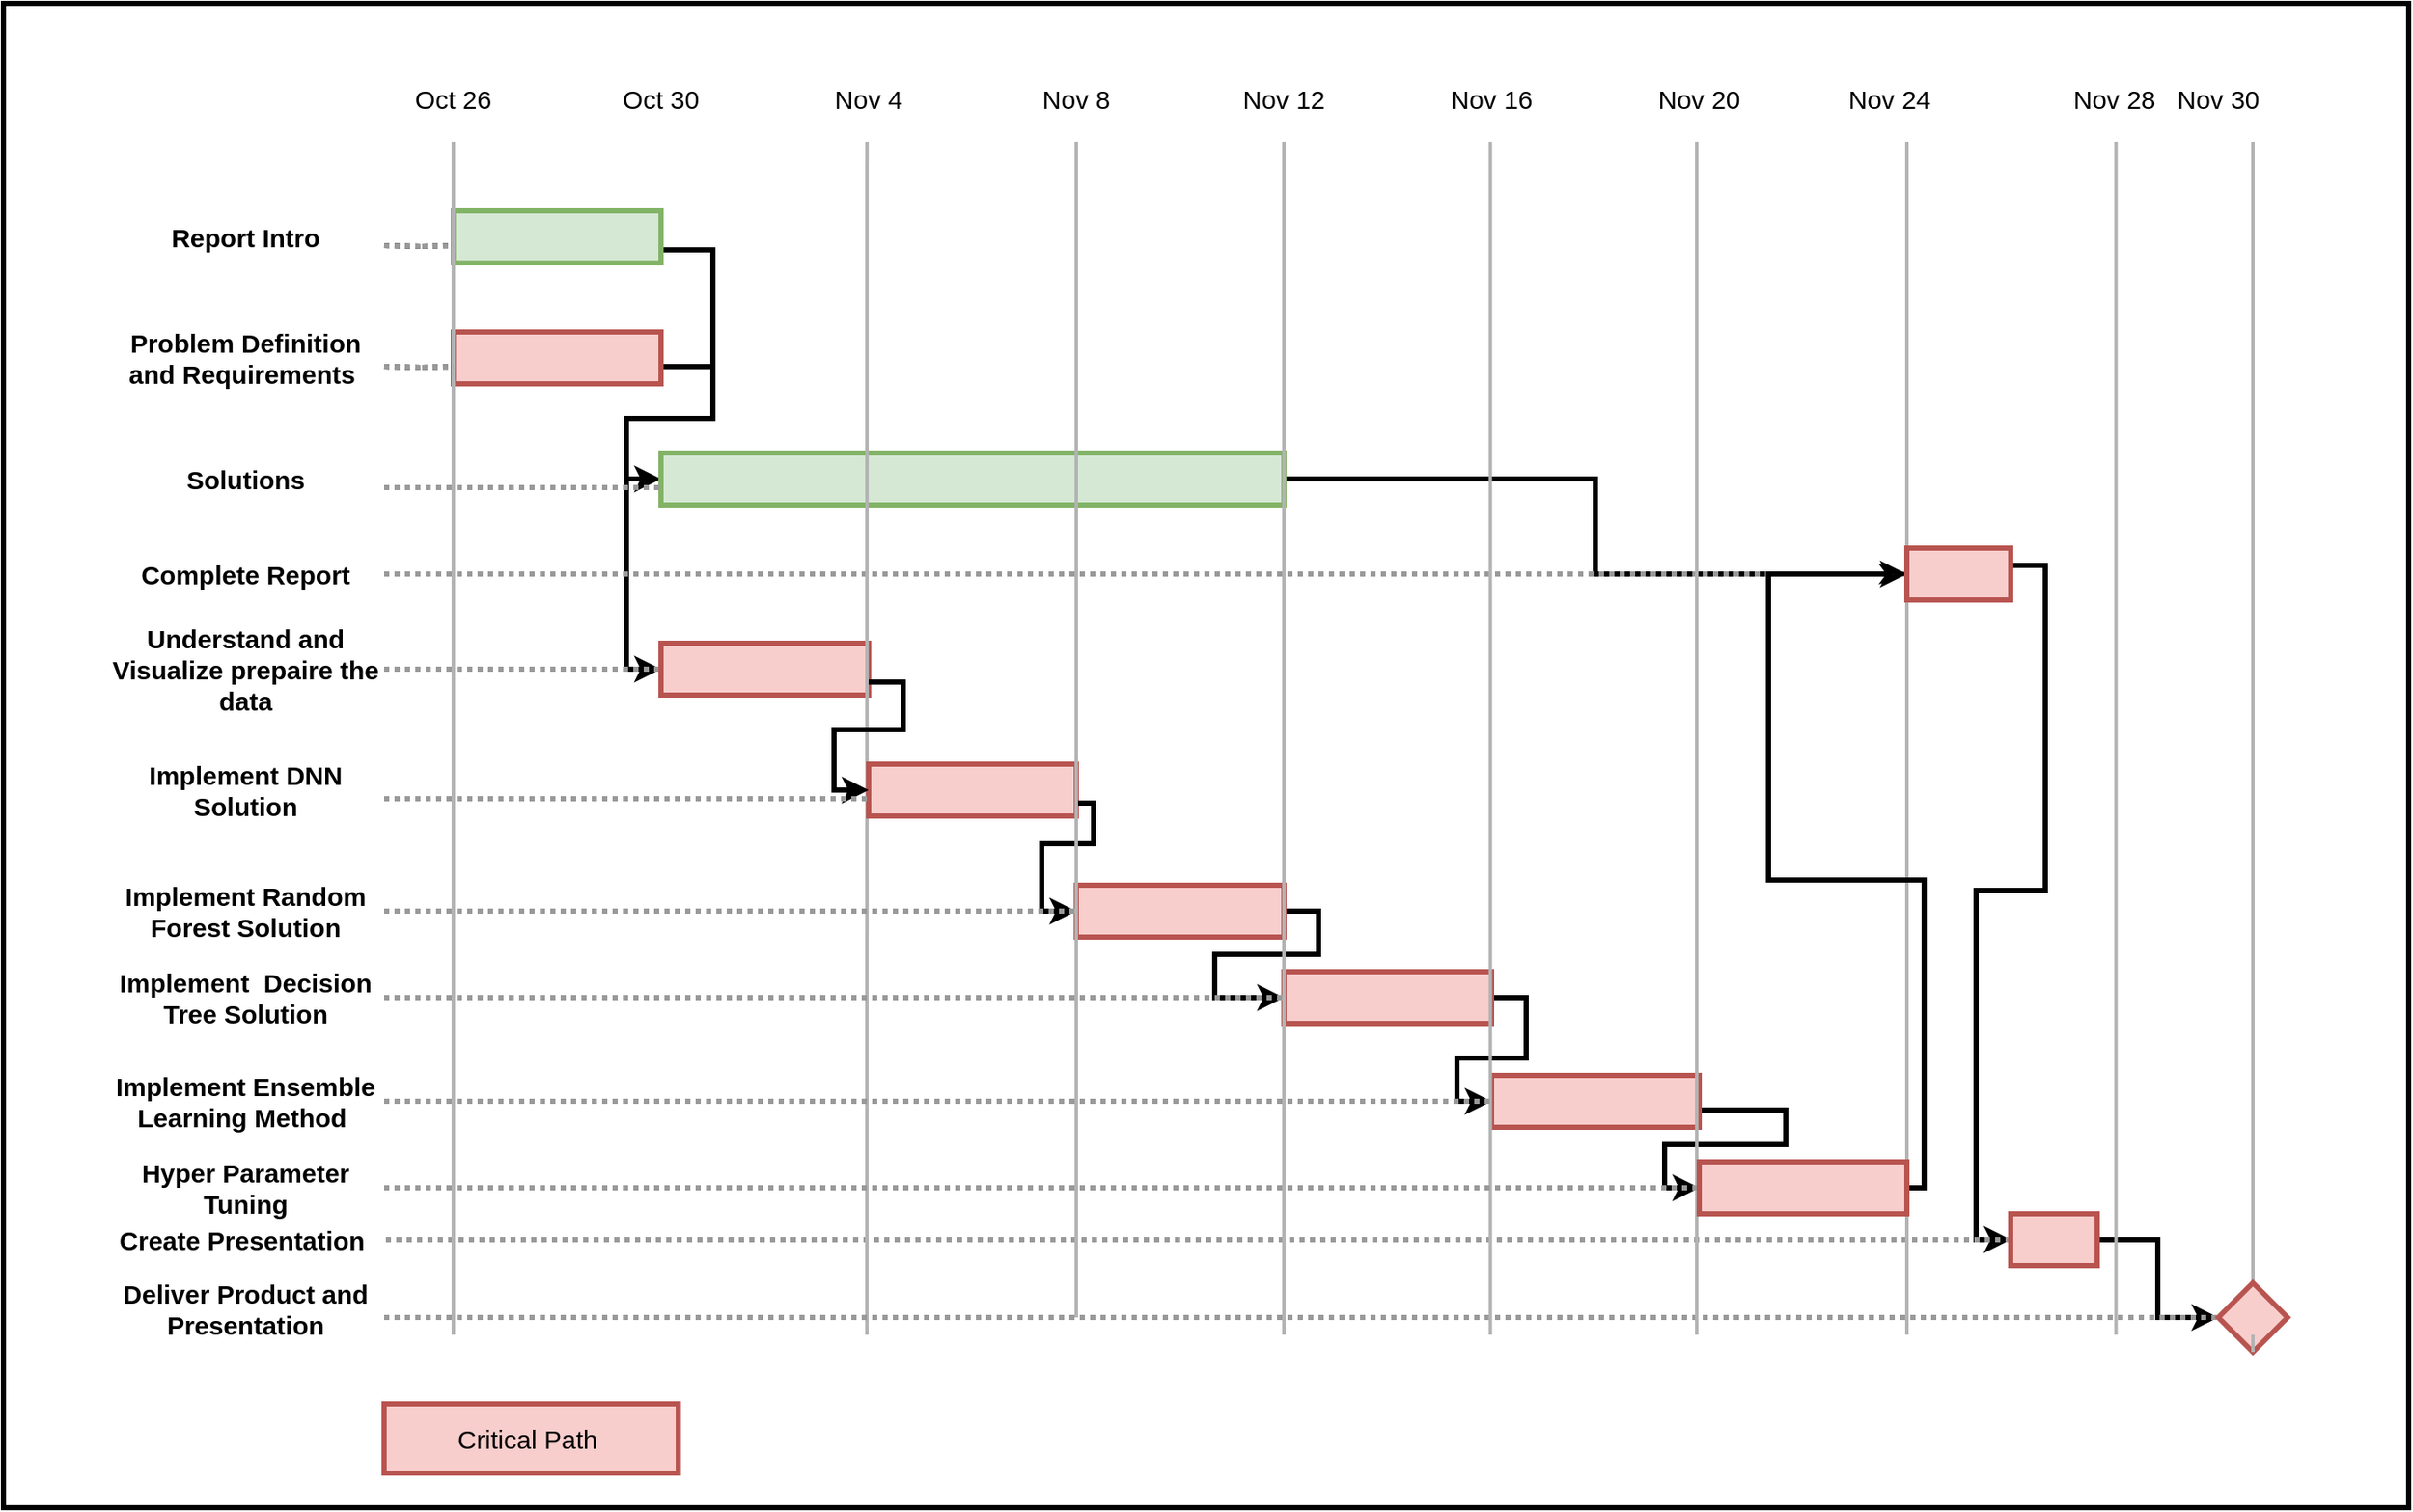 <mxfile version="20.5.3" type="device"><diagram id="B0sr62kn04Yv7-Pz3mcd" name="Page-1"><mxGraphModel dx="2272" dy="1889" grid="1" gridSize="10" guides="1" tooltips="1" connect="1" arrows="1" fold="1" page="1" pageScale="1" pageWidth="850" pageHeight="1100" math="0" shadow="0"><root><mxCell id="0"/><mxCell id="1" parent="0"/><mxCell id="bnFKgiN2-R6Lx4Zyj_Py-69" value="" style="endArrow=none;html=1;rounded=0;strokeWidth=2;strokeColor=#B3B3B3;" edge="1" parent="1"><mxGeometry width="50" height="50" relative="1" as="geometry"><mxPoint x="200" y="770" as="sourcePoint"/><mxPoint x="200" y="80" as="targetPoint"/></mxGeometry></mxCell><mxCell id="bnFKgiN2-R6Lx4Zyj_Py-144" value="" style="rounded=0;whiteSpace=wrap;html=1;strokeWidth=3;fontSize=15;" vertex="1" parent="1"><mxGeometry x="-180" width="1390" height="870" as="geometry"/></mxCell><mxCell id="bnFKgiN2-R6Lx4Zyj_Py-55" style="edgeStyle=orthogonalEdgeStyle;rounded=0;orthogonalLoop=1;jettySize=auto;html=1;entryX=0;entryY=0.5;entryDx=0;entryDy=0;strokeWidth=3;endArrow=classic;endFill=1;exitX=1;exitY=0.75;exitDx=0;exitDy=0;" edge="1" parent="1" source="bnFKgiN2-R6Lx4Zyj_Py-1" target="bnFKgiN2-R6Lx4Zyj_Py-3"><mxGeometry relative="1" as="geometry"><Array as="points"><mxPoint x="230" y="143"/><mxPoint x="230" y="240"/><mxPoint x="180" y="240"/><mxPoint x="180" y="275"/></Array></mxGeometry></mxCell><mxCell id="bnFKgiN2-R6Lx4Zyj_Py-1" value="" style="rounded=0;whiteSpace=wrap;html=1;fillColor=#d5e8d4;strokeColor=#82b366;strokeWidth=3;" vertex="1" parent="1"><mxGeometry x="80" y="120" width="120" height="30" as="geometry"/></mxCell><mxCell id="bnFKgiN2-R6Lx4Zyj_Py-60" style="edgeStyle=orthogonalEdgeStyle;rounded=0;orthogonalLoop=1;jettySize=auto;html=1;entryX=0;entryY=0.5;entryDx=0;entryDy=0;strokeWidth=3;endArrow=classic;endFill=1;" edge="1" parent="1" target="bnFKgiN2-R6Lx4Zyj_Py-12"><mxGeometry relative="1" as="geometry"><mxPoint x="200" y="210" as="sourcePoint"/><Array as="points"><mxPoint x="230" y="210"/><mxPoint x="230" y="240"/><mxPoint x="180" y="240"/><mxPoint x="180" y="385"/></Array></mxGeometry></mxCell><mxCell id="bnFKgiN2-R6Lx4Zyj_Py-2" value="" style="rounded=0;whiteSpace=wrap;html=1;fillColor=#f8cecc;strokeColor=#b85450;strokeWidth=3;" vertex="1" parent="1"><mxGeometry x="80" y="190" width="120" height="30" as="geometry"/></mxCell><mxCell id="bnFKgiN2-R6Lx4Zyj_Py-39" style="edgeStyle=orthogonalEdgeStyle;rounded=0;orthogonalLoop=1;jettySize=auto;html=1;entryX=0;entryY=0.5;entryDx=0;entryDy=0;strokeWidth=3;" edge="1" parent="1" source="bnFKgiN2-R6Lx4Zyj_Py-3" target="bnFKgiN2-R6Lx4Zyj_Py-162"><mxGeometry relative="1" as="geometry"/></mxCell><mxCell id="bnFKgiN2-R6Lx4Zyj_Py-3" value="" style="rounded=0;whiteSpace=wrap;html=1;fillColor=#d5e8d4;strokeColor=#82b366;strokeWidth=3;" vertex="1" parent="1"><mxGeometry x="200" y="260" width="360" height="30" as="geometry"/></mxCell><mxCell id="bnFKgiN2-R6Lx4Zyj_Py-6" value="Report Intro" style="text;html=1;strokeColor=none;fillColor=none;align=center;verticalAlign=middle;whiteSpace=wrap;rounded=0;strokeWidth=3;fontSize=15;fontStyle=1" vertex="1" parent="1"><mxGeometry x="-120" y="120" width="160" height="30" as="geometry"/></mxCell><mxCell id="bnFKgiN2-R6Lx4Zyj_Py-7" value="Problem Definition and Requirements&amp;nbsp;" style="text;html=1;strokeColor=none;fillColor=none;align=center;verticalAlign=middle;whiteSpace=wrap;rounded=0;strokeWidth=3;fontSize=15;fontStyle=1" vertex="1" parent="1"><mxGeometry x="-120" y="190" width="160" height="30" as="geometry"/></mxCell><mxCell id="bnFKgiN2-R6Lx4Zyj_Py-8" value="Solutions" style="text;html=1;strokeColor=none;fillColor=none;align=center;verticalAlign=middle;whiteSpace=wrap;rounded=0;strokeWidth=3;fontSize=15;fontStyle=1" vertex="1" parent="1"><mxGeometry x="-120" y="260" width="160" height="30" as="geometry"/></mxCell><mxCell id="bnFKgiN2-R6Lx4Zyj_Py-46" style="edgeStyle=orthogonalEdgeStyle;rounded=0;orthogonalLoop=1;jettySize=auto;html=1;entryX=0;entryY=0.5;entryDx=0;entryDy=0;dashed=1;dashPattern=1 1;strokeWidth=3;endArrow=none;endFill=0;strokeColor=#999999;" edge="1" parent="1" source="bnFKgiN2-R6Lx4Zyj_Py-11" target="bnFKgiN2-R6Lx4Zyj_Py-12"><mxGeometry relative="1" as="geometry"/></mxCell><mxCell id="bnFKgiN2-R6Lx4Zyj_Py-11" value="Understand and Visualize prepaire the data" style="text;html=1;strokeColor=none;fillColor=none;align=center;verticalAlign=middle;whiteSpace=wrap;rounded=0;strokeWidth=3;fontSize=15;fontStyle=1" vertex="1" parent="1"><mxGeometry x="-120" y="370" width="160" height="30" as="geometry"/></mxCell><mxCell id="bnFKgiN2-R6Lx4Zyj_Py-12" value="" style="rounded=0;whiteSpace=wrap;html=1;fillColor=#f8cecc;strokeColor=#b85450;strokeWidth=3;" vertex="1" parent="1"><mxGeometry x="200" y="370" width="120" height="30" as="geometry"/></mxCell><mxCell id="bnFKgiN2-R6Lx4Zyj_Py-13" value="Implement DNN Solution" style="text;html=1;strokeColor=none;fillColor=none;align=center;verticalAlign=middle;whiteSpace=wrap;rounded=0;strokeWidth=3;fontSize=15;fontStyle=1" vertex="1" parent="1"><mxGeometry x="-120" y="440" width="160" height="30" as="geometry"/></mxCell><mxCell id="bnFKgiN2-R6Lx4Zyj_Py-14" value="Implement Random Forest Solution" style="text;html=1;strokeColor=none;fillColor=none;align=center;verticalAlign=middle;whiteSpace=wrap;rounded=0;strokeWidth=3;fontSize=15;fontStyle=1" vertex="1" parent="1"><mxGeometry x="-120" y="510" width="160" height="30" as="geometry"/></mxCell><mxCell id="bnFKgiN2-R6Lx4Zyj_Py-51" style="edgeStyle=orthogonalEdgeStyle;rounded=0;orthogonalLoop=1;jettySize=auto;html=1;entryX=0;entryY=0.5;entryDx=0;entryDy=0;dashed=1;dashPattern=1 1;strokeWidth=3;endArrow=none;endFill=0;" edge="1" parent="1" source="bnFKgiN2-R6Lx4Zyj_Py-15" target="bnFKgiN2-R6Lx4Zyj_Py-18"><mxGeometry relative="1" as="geometry"/></mxCell><mxCell id="bnFKgiN2-R6Lx4Zyj_Py-15" value="Implement&amp;nbsp; Decision Tree Solution" style="text;html=1;strokeColor=none;fillColor=none;align=center;verticalAlign=middle;whiteSpace=wrap;rounded=0;strokeWidth=3;fontSize=15;fontStyle=1" vertex="1" parent="1"><mxGeometry x="-120" y="560" width="160" height="30" as="geometry"/></mxCell><mxCell id="bnFKgiN2-R6Lx4Zyj_Py-87" style="edgeStyle=orthogonalEdgeStyle;rounded=0;orthogonalLoop=1;jettySize=auto;html=1;entryX=0;entryY=0.5;entryDx=0;entryDy=0;strokeWidth=3;fontSize=15;endArrow=classic;endFill=1;exitX=1;exitY=0.5;exitDx=0;exitDy=0;" edge="1" parent="1" source="bnFKgiN2-R6Lx4Zyj_Py-18" target="bnFKgiN2-R6Lx4Zyj_Py-27"><mxGeometry relative="1" as="geometry"/></mxCell><mxCell id="bnFKgiN2-R6Lx4Zyj_Py-18" value="" style="rounded=0;whiteSpace=wrap;html=1;fillColor=#f8cecc;strokeColor=#b85450;strokeWidth=3;" vertex="1" parent="1"><mxGeometry x="560" y="560" width="120" height="30" as="geometry"/></mxCell><mxCell id="bnFKgiN2-R6Lx4Zyj_Py-52" style="edgeStyle=orthogonalEdgeStyle;rounded=0;orthogonalLoop=1;jettySize=auto;html=1;entryX=0;entryY=0.5;entryDx=0;entryDy=0;dashed=1;dashPattern=1 1;strokeWidth=3;endArrow=none;endFill=0;" edge="1" parent="1" source="bnFKgiN2-R6Lx4Zyj_Py-26" target="bnFKgiN2-R6Lx4Zyj_Py-27"><mxGeometry relative="1" as="geometry"/></mxCell><mxCell id="bnFKgiN2-R6Lx4Zyj_Py-26" value="Implement Ensemble Learning Method&amp;nbsp;" style="text;html=1;strokeColor=none;fillColor=none;align=center;verticalAlign=middle;whiteSpace=wrap;rounded=0;strokeWidth=3;fontSize=15;fontStyle=1" vertex="1" parent="1"><mxGeometry x="-120" y="620" width="160" height="30" as="geometry"/></mxCell><mxCell id="bnFKgiN2-R6Lx4Zyj_Py-161" style="edgeStyle=orthogonalEdgeStyle;rounded=0;orthogonalLoop=1;jettySize=auto;html=1;entryX=0;entryY=0.5;entryDx=0;entryDy=0;strokeColor=#000000;strokeWidth=3;fontSize=15;endArrow=classic;endFill=1;" edge="1" parent="1" target="bnFKgiN2-R6Lx4Zyj_Py-160"><mxGeometry relative="1" as="geometry"><mxPoint x="800" y="640" as="sourcePoint"/><Array as="points"><mxPoint x="850" y="640"/><mxPoint x="850" y="660"/><mxPoint x="780" y="660"/><mxPoint x="780" y="685"/></Array></mxGeometry></mxCell><mxCell id="bnFKgiN2-R6Lx4Zyj_Py-27" value="" style="rounded=0;whiteSpace=wrap;html=1;fillColor=#f8cecc;strokeColor=#b85450;strokeWidth=3;" vertex="1" parent="1"><mxGeometry x="680" y="620" width="120" height="30" as="geometry"/></mxCell><mxCell id="bnFKgiN2-R6Lx4Zyj_Py-157" style="edgeStyle=orthogonalEdgeStyle;rounded=0;orthogonalLoop=1;jettySize=auto;html=1;strokeColor=#999999;strokeWidth=3;fontSize=15;endArrow=none;endFill=0;dashed=1;dashPattern=1 1;entryX=0;entryY=0.5;entryDx=0;entryDy=0;" edge="1" parent="1" source="bnFKgiN2-R6Lx4Zyj_Py-37" target="bnFKgiN2-R6Lx4Zyj_Py-162"><mxGeometry relative="1" as="geometry"/></mxCell><mxCell id="bnFKgiN2-R6Lx4Zyj_Py-37" value="Complete Report" style="text;html=1;strokeColor=none;fillColor=none;align=center;verticalAlign=middle;whiteSpace=wrap;rounded=0;strokeWidth=3;fontSize=15;fontStyle=1" vertex="1" parent="1"><mxGeometry x="-120" y="315" width="160" height="30" as="geometry"/></mxCell><mxCell id="bnFKgiN2-R6Lx4Zyj_Py-65" style="edgeStyle=orthogonalEdgeStyle;rounded=0;orthogonalLoop=1;jettySize=auto;html=1;entryX=0;entryY=0.5;entryDx=0;entryDy=0;strokeWidth=3;endArrow=classic;endFill=1;exitX=1;exitY=0.5;exitDx=0;exitDy=0;" edge="1" parent="1" target="bnFKgiN2-R6Lx4Zyj_Py-61"><mxGeometry relative="1" as="geometry"><mxPoint x="980" y="325" as="sourcePoint"/><Array as="points"><mxPoint x="1000" y="325"/><mxPoint x="1000" y="513"/><mxPoint x="960" y="513"/><mxPoint x="960" y="715"/></Array></mxGeometry></mxCell><mxCell id="bnFKgiN2-R6Lx4Zyj_Py-57" value="Create Presentation&amp;nbsp;" style="text;html=1;strokeColor=none;fillColor=none;align=center;verticalAlign=middle;whiteSpace=wrap;rounded=0;strokeWidth=3;fontSize=15;fontStyle=1" vertex="1" parent="1"><mxGeometry x="-120" y="700" width="160" height="30" as="geometry"/></mxCell><mxCell id="bnFKgiN2-R6Lx4Zyj_Py-114" style="edgeStyle=orthogonalEdgeStyle;rounded=0;orthogonalLoop=1;jettySize=auto;html=1;entryX=0;entryY=0.5;entryDx=0;entryDy=0;strokeWidth=3;fontSize=15;endArrow=classic;endFill=1;" edge="1" parent="1" source="bnFKgiN2-R6Lx4Zyj_Py-61" target="bnFKgiN2-R6Lx4Zyj_Py-109"><mxGeometry relative="1" as="geometry"/></mxCell><mxCell id="bnFKgiN2-R6Lx4Zyj_Py-158" style="edgeStyle=orthogonalEdgeStyle;rounded=0;orthogonalLoop=1;jettySize=auto;html=1;dashed=1;dashPattern=1 1;strokeColor=#999999;strokeWidth=3;fontSize=15;endArrow=none;endFill=0;" edge="1" parent="1" source="bnFKgiN2-R6Lx4Zyj_Py-61" target="bnFKgiN2-R6Lx4Zyj_Py-57"><mxGeometry relative="1" as="geometry"/></mxCell><mxCell id="bnFKgiN2-R6Lx4Zyj_Py-61" value="" style="rounded=0;whiteSpace=wrap;html=1;fillColor=#f8cecc;strokeColor=#b85450;strokeWidth=3;" vertex="1" parent="1"><mxGeometry x="980" y="700" width="50" height="30" as="geometry"/></mxCell><mxCell id="bnFKgiN2-R6Lx4Zyj_Py-68" value="" style="endArrow=none;html=1;rounded=0;strokeWidth=2;strokeColor=#B3B3B3;" edge="1" parent="1"><mxGeometry width="50" height="50" relative="1" as="geometry"><mxPoint x="80" y="770" as="sourcePoint"/><mxPoint x="80" y="80" as="targetPoint"/></mxGeometry></mxCell><mxCell id="bnFKgiN2-R6Lx4Zyj_Py-70" value="Oct 26" style="text;html=1;strokeColor=none;fillColor=none;align=center;verticalAlign=middle;whiteSpace=wrap;rounded=0;strokeWidth=3;fontSize=15;" vertex="1" parent="1"><mxGeometry x="50" y="40" width="60" height="30" as="geometry"/></mxCell><mxCell id="bnFKgiN2-R6Lx4Zyj_Py-71" value="Oct 30" style="text;html=1;strokeColor=none;fillColor=none;align=center;verticalAlign=middle;whiteSpace=wrap;rounded=0;strokeWidth=3;fontSize=15;" vertex="1" parent="1"><mxGeometry x="170" y="40" width="60" height="30" as="geometry"/></mxCell><mxCell id="bnFKgiN2-R6Lx4Zyj_Py-74" value="&lt;font style=&quot;font-size: 15px;&quot;&gt;Critical Path&amp;nbsp;&lt;/font&gt;" style="rounded=0;whiteSpace=wrap;html=1;fillColor=#f8cecc;strokeColor=#b85450;strokeWidth=3;fontSize=15;" vertex="1" parent="1"><mxGeometry x="40" y="810" width="170" height="40" as="geometry"/></mxCell><mxCell id="bnFKgiN2-R6Lx4Zyj_Py-76" value="" style="endArrow=none;html=1;rounded=0;strokeWidth=2;strokeColor=#B3B3B3;" edge="1" parent="1"><mxGeometry width="50" height="50" relative="1" as="geometry"><mxPoint x="319" y="770" as="sourcePoint"/><mxPoint x="319.05" y="80" as="targetPoint"/></mxGeometry></mxCell><mxCell id="bnFKgiN2-R6Lx4Zyj_Py-77" value="Nov 4" style="text;html=1;strokeColor=none;fillColor=none;align=center;verticalAlign=middle;whiteSpace=wrap;rounded=0;strokeWidth=3;fontSize=15;" vertex="1" parent="1"><mxGeometry x="290" y="40" width="60" height="30" as="geometry"/></mxCell><mxCell id="bnFKgiN2-R6Lx4Zyj_Py-16" value="" style="rounded=0;whiteSpace=wrap;html=1;fillColor=#f8cecc;strokeColor=#b85450;strokeWidth=3;" vertex="1" parent="1"><mxGeometry x="320" y="440" width="120" height="30" as="geometry"/></mxCell><mxCell id="bnFKgiN2-R6Lx4Zyj_Py-78" value="" style="edgeStyle=orthogonalEdgeStyle;rounded=0;orthogonalLoop=1;jettySize=auto;html=1;entryX=0;entryY=0.5;entryDx=0;entryDy=0;exitX=1;exitY=0.75;exitDx=0;exitDy=0;strokeWidth=3;endArrow=classic;endFill=1;" edge="1" parent="1" source="bnFKgiN2-R6Lx4Zyj_Py-12" target="bnFKgiN2-R6Lx4Zyj_Py-16"><mxGeometry relative="1" as="geometry"><mxPoint x="320" y="392.5" as="sourcePoint"/><mxPoint x="850" y="635" as="targetPoint"/><Array as="points"/></mxGeometry></mxCell><mxCell id="bnFKgiN2-R6Lx4Zyj_Py-86" style="edgeStyle=orthogonalEdgeStyle;rounded=0;orthogonalLoop=1;jettySize=auto;html=1;entryX=0;entryY=0.5;entryDx=0;entryDy=0;strokeWidth=3;fontSize=15;endArrow=classic;endFill=1;exitX=1;exitY=0.5;exitDx=0;exitDy=0;" edge="1" parent="1" source="bnFKgiN2-R6Lx4Zyj_Py-81" target="bnFKgiN2-R6Lx4Zyj_Py-18"><mxGeometry relative="1" as="geometry"><Array as="points"><mxPoint x="580" y="525"/><mxPoint x="580" y="550"/><mxPoint x="520" y="550"/><mxPoint x="520" y="575"/></Array></mxGeometry></mxCell><mxCell id="bnFKgiN2-R6Lx4Zyj_Py-81" value="" style="rounded=0;whiteSpace=wrap;html=1;fillColor=#f8cecc;strokeColor=#b85450;strokeWidth=3;" vertex="1" parent="1"><mxGeometry x="440" y="510" width="120" height="30" as="geometry"/></mxCell><mxCell id="bnFKgiN2-R6Lx4Zyj_Py-82" value="" style="edgeStyle=orthogonalEdgeStyle;rounded=0;orthogonalLoop=1;jettySize=auto;html=1;entryX=0;entryY=0.5;entryDx=0;entryDy=0;exitX=1;exitY=0.75;exitDx=0;exitDy=0;strokeWidth=3;endArrow=classic;endFill=1;" edge="1" parent="1" target="bnFKgiN2-R6Lx4Zyj_Py-81"><mxGeometry relative="1" as="geometry"><mxPoint x="440" y="462.5" as="sourcePoint"/><mxPoint x="970" y="705" as="targetPoint"/><Array as="points"><mxPoint x="450" y="463"/><mxPoint x="450" y="486"/><mxPoint x="420" y="486"/><mxPoint x="420" y="525"/></Array></mxGeometry></mxCell><mxCell id="bnFKgiN2-R6Lx4Zyj_Py-88" value="" style="endArrow=none;html=1;rounded=0;strokeWidth=2;strokeColor=#B3B3B3;" edge="1" parent="1"><mxGeometry width="50" height="50" relative="1" as="geometry"><mxPoint x="440" y="760" as="sourcePoint"/><mxPoint x="440.0" y="80" as="targetPoint"/></mxGeometry></mxCell><mxCell id="bnFKgiN2-R6Lx4Zyj_Py-89" value="Nov 8" style="text;html=1;strokeColor=none;fillColor=none;align=center;verticalAlign=middle;whiteSpace=wrap;rounded=0;strokeWidth=3;fontSize=15;" vertex="1" parent="1"><mxGeometry x="410" y="40" width="60" height="30" as="geometry"/></mxCell><mxCell id="bnFKgiN2-R6Lx4Zyj_Py-90" value="Nov 12" style="text;html=1;strokeColor=none;fillColor=none;align=center;verticalAlign=middle;whiteSpace=wrap;rounded=0;strokeWidth=3;fontSize=15;" vertex="1" parent="1"><mxGeometry x="530" y="40" width="60" height="30" as="geometry"/></mxCell><mxCell id="bnFKgiN2-R6Lx4Zyj_Py-92" value="" style="endArrow=none;html=1;rounded=0;strokeWidth=2;strokeColor=#B3B3B3;" edge="1" parent="1"><mxGeometry width="50" height="50" relative="1" as="geometry"><mxPoint x="560" y="770" as="sourcePoint"/><mxPoint x="560" y="80" as="targetPoint"/></mxGeometry></mxCell><mxCell id="bnFKgiN2-R6Lx4Zyj_Py-94" value="Nov 16" style="text;html=1;strokeColor=none;fillColor=none;align=center;verticalAlign=middle;whiteSpace=wrap;rounded=0;strokeWidth=3;fontSize=15;" vertex="1" parent="1"><mxGeometry x="650" y="40" width="60" height="30" as="geometry"/></mxCell><mxCell id="bnFKgiN2-R6Lx4Zyj_Py-95" value="Nov 20" style="text;html=1;strokeColor=none;fillColor=none;align=center;verticalAlign=middle;whiteSpace=wrap;rounded=0;strokeWidth=3;fontSize=15;" vertex="1" parent="1"><mxGeometry x="770" y="40" width="60" height="30" as="geometry"/></mxCell><mxCell id="bnFKgiN2-R6Lx4Zyj_Py-97" value="" style="endArrow=none;html=1;rounded=0;strokeWidth=2;strokeColor=#B3B3B3;" edge="1" parent="1"><mxGeometry width="50" height="50" relative="1" as="geometry"><mxPoint x="920" y="770" as="sourcePoint"/><mxPoint x="920" y="80" as="targetPoint"/></mxGeometry></mxCell><mxCell id="bnFKgiN2-R6Lx4Zyj_Py-98" value="Nov 24" style="text;html=1;strokeColor=none;fillColor=none;align=center;verticalAlign=middle;whiteSpace=wrap;rounded=0;strokeWidth=3;fontSize=15;" vertex="1" parent="1"><mxGeometry x="880" y="40" width="60" height="30" as="geometry"/></mxCell><mxCell id="bnFKgiN2-R6Lx4Zyj_Py-100" value="Nov 28" style="text;html=1;strokeColor=none;fillColor=none;align=center;verticalAlign=middle;whiteSpace=wrap;rounded=0;strokeWidth=3;fontSize=15;" vertex="1" parent="1"><mxGeometry x="1010" y="40" width="60" height="30" as="geometry"/></mxCell><mxCell id="bnFKgiN2-R6Lx4Zyj_Py-103" value="Deliver Product and Presentation" style="text;html=1;strokeColor=none;fillColor=none;align=center;verticalAlign=middle;whiteSpace=wrap;rounded=0;strokeWidth=3;fontSize=15;fontStyle=1" vertex="1" parent="1"><mxGeometry x="-120" y="740" width="160" height="30" as="geometry"/></mxCell><mxCell id="bnFKgiN2-R6Lx4Zyj_Py-108" style="edgeStyle=orthogonalEdgeStyle;rounded=0;orthogonalLoop=1;jettySize=auto;html=1;dashed=1;dashPattern=1 1;strokeWidth=3;endArrow=none;endFill=0;exitX=1;exitY=0.5;exitDx=0;exitDy=0;strokeColor=#999999;" edge="1" parent="1"><mxGeometry relative="1" as="geometry"><mxPoint x="40.0" y="760" as="sourcePoint"/><mxPoint x="1120" y="760" as="targetPoint"/></mxGeometry></mxCell><mxCell id="bnFKgiN2-R6Lx4Zyj_Py-115" value="Nov 30" style="text;html=1;strokeColor=none;fillColor=none;align=center;verticalAlign=middle;whiteSpace=wrap;rounded=0;strokeWidth=3;fontSize=15;" vertex="1" parent="1"><mxGeometry x="1070" y="40" width="60" height="30" as="geometry"/></mxCell><mxCell id="bnFKgiN2-R6Lx4Zyj_Py-119" value="" style="endArrow=none;html=1;rounded=0;strokeWidth=2;strokeColor=#B3B3B3;" edge="1" parent="1"><mxGeometry width="50" height="50" relative="1" as="geometry"><mxPoint x="1040.85" y="770" as="sourcePoint"/><mxPoint x="1040.85" y="80" as="targetPoint"/></mxGeometry></mxCell><mxCell id="bnFKgiN2-R6Lx4Zyj_Py-122" value="" style="endArrow=none;html=1;rounded=0;strokeWidth=2;strokeColor=#B3B3B3;" edge="1" parent="1"><mxGeometry width="50" height="50" relative="1" as="geometry"><mxPoint x="679.29" y="770" as="sourcePoint"/><mxPoint x="679.29" y="80" as="targetPoint"/></mxGeometry></mxCell><mxCell id="bnFKgiN2-R6Lx4Zyj_Py-123" value="" style="endArrow=none;html=1;rounded=0;strokeWidth=2;strokeColor=#B3B3B3;" edge="1" parent="1"><mxGeometry width="50" height="50" relative="1" as="geometry"><mxPoint x="798.57" y="770" as="sourcePoint"/><mxPoint x="798.57" y="80" as="targetPoint"/></mxGeometry></mxCell><mxCell id="bnFKgiN2-R6Lx4Zyj_Py-124" value="" style="endArrow=none;html=1;rounded=0;strokeWidth=2;strokeColor=#B3B3B3;startArrow=none;" edge="1" parent="1" source="bnFKgiN2-R6Lx4Zyj_Py-109"><mxGeometry width="50" height="50" relative="1" as="geometry"><mxPoint x="1120" y="770" as="sourcePoint"/><mxPoint x="1120" y="80" as="targetPoint"/></mxGeometry></mxCell><mxCell id="bnFKgiN2-R6Lx4Zyj_Py-125" style="edgeStyle=orthogonalEdgeStyle;rounded=0;orthogonalLoop=1;jettySize=auto;html=1;entryX=0;entryY=0.5;entryDx=0;entryDy=0;dashed=1;dashPattern=1 1;strokeWidth=3;endArrow=none;endFill=0;" edge="1" parent="1"><mxGeometry relative="1" as="geometry"><mxPoint x="40" y="280" as="sourcePoint"/><mxPoint x="200" y="280" as="targetPoint"/></mxGeometry></mxCell><mxCell id="bnFKgiN2-R6Lx4Zyj_Py-126" style="edgeStyle=orthogonalEdgeStyle;rounded=0;orthogonalLoop=1;jettySize=auto;html=1;entryX=0;entryY=0.5;entryDx=0;entryDy=0;dashed=1;dashPattern=1 1;strokeWidth=3;endArrow=none;endFill=0;" edge="1" parent="1"><mxGeometry relative="1" as="geometry"><mxPoint x="40" y="210" as="sourcePoint"/><mxPoint x="80" y="210" as="targetPoint"/></mxGeometry></mxCell><mxCell id="bnFKgiN2-R6Lx4Zyj_Py-127" style="edgeStyle=orthogonalEdgeStyle;rounded=0;orthogonalLoop=1;jettySize=auto;html=1;entryX=0;entryY=0.5;entryDx=0;entryDy=0;strokeWidth=3;endArrow=none;endFill=0;dashed=1;dashPattern=1 1;" edge="1" parent="1"><mxGeometry relative="1" as="geometry"><mxPoint x="40" y="140" as="sourcePoint"/><mxPoint x="80" y="140" as="targetPoint"/></mxGeometry></mxCell><mxCell id="bnFKgiN2-R6Lx4Zyj_Py-129" style="edgeStyle=orthogonalEdgeStyle;rounded=0;orthogonalLoop=1;jettySize=auto;html=1;entryX=0;entryY=0.5;entryDx=0;entryDy=0;dashed=1;dashPattern=1 1;strokeWidth=3;endArrow=none;endFill=0;" edge="1" parent="1"><mxGeometry relative="1" as="geometry"><mxPoint x="40" y="460.0" as="sourcePoint"/><mxPoint x="320" y="460.0" as="targetPoint"/></mxGeometry></mxCell><mxCell id="bnFKgiN2-R6Lx4Zyj_Py-131" style="edgeStyle=orthogonalEdgeStyle;rounded=0;orthogonalLoop=1;jettySize=auto;html=1;entryX=0;entryY=0.5;entryDx=0;entryDy=0;dashed=1;dashPattern=1 1;strokeWidth=3;endArrow=none;endFill=0;strokeColor=#999999;" edge="1" parent="1"><mxGeometry relative="1" as="geometry"><mxPoint x="40" y="280" as="sourcePoint"/><mxPoint x="200" y="280" as="targetPoint"/></mxGeometry></mxCell><mxCell id="bnFKgiN2-R6Lx4Zyj_Py-132" style="edgeStyle=orthogonalEdgeStyle;rounded=0;orthogonalLoop=1;jettySize=auto;html=1;entryX=0;entryY=0.5;entryDx=0;entryDy=0;dashed=1;dashPattern=1 1;strokeWidth=3;endArrow=none;endFill=0;strokeColor=#999999;" edge="1" parent="1"><mxGeometry relative="1" as="geometry"><mxPoint x="40" y="210" as="sourcePoint"/><mxPoint x="80" y="210" as="targetPoint"/></mxGeometry></mxCell><mxCell id="bnFKgiN2-R6Lx4Zyj_Py-133" style="edgeStyle=orthogonalEdgeStyle;rounded=0;orthogonalLoop=1;jettySize=auto;html=1;entryX=0;entryY=0.5;entryDx=0;entryDy=0;strokeWidth=3;endArrow=none;endFill=0;dashed=1;dashPattern=1 1;strokeColor=#999999;" edge="1" parent="1"><mxGeometry relative="1" as="geometry"><mxPoint x="40" y="140" as="sourcePoint"/><mxPoint x="80" y="140" as="targetPoint"/></mxGeometry></mxCell><mxCell id="bnFKgiN2-R6Lx4Zyj_Py-135" style="edgeStyle=orthogonalEdgeStyle;rounded=0;orthogonalLoop=1;jettySize=auto;html=1;entryX=0;entryY=0.5;entryDx=0;entryDy=0;dashed=1;dashPattern=1 1;strokeWidth=3;endArrow=none;endFill=0;strokeColor=#999999;" edge="1" parent="1"><mxGeometry relative="1" as="geometry"><mxPoint x="40" y="460.0" as="sourcePoint"/><mxPoint x="320" y="460.0" as="targetPoint"/></mxGeometry></mxCell><mxCell id="bnFKgiN2-R6Lx4Zyj_Py-137" style="edgeStyle=orthogonalEdgeStyle;rounded=0;orthogonalLoop=1;jettySize=auto;html=1;entryX=0;entryY=0.5;entryDx=0;entryDy=0;dashed=1;dashPattern=1 1;strokeWidth=3;endArrow=none;endFill=0;strokeColor=#999999;" edge="1" parent="1"><mxGeometry relative="1" as="geometry"><mxPoint x="40" y="635.0" as="sourcePoint"/><mxPoint x="680" y="635.0" as="targetPoint"/></mxGeometry></mxCell><mxCell id="bnFKgiN2-R6Lx4Zyj_Py-138" style="edgeStyle=orthogonalEdgeStyle;rounded=0;orthogonalLoop=1;jettySize=auto;html=1;entryX=0;entryY=0.5;entryDx=0;entryDy=0;dashed=1;dashPattern=1 1;strokeWidth=3;endArrow=none;endFill=0;strokeColor=#999999;" edge="1" parent="1"><mxGeometry relative="1" as="geometry"><mxPoint x="40" y="575.0" as="sourcePoint"/><mxPoint x="560" y="575.0" as="targetPoint"/></mxGeometry></mxCell><mxCell id="bnFKgiN2-R6Lx4Zyj_Py-140" style="rounded=0;orthogonalLoop=1;jettySize=auto;html=1;dashed=1;dashPattern=1 1;strokeWidth=3;endArrow=none;endFill=0;strokeColor=#999999;exitX=1;exitY=0.5;exitDx=0;exitDy=0;" edge="1" parent="1" source="bnFKgiN2-R6Lx4Zyj_Py-14"><mxGeometry relative="1" as="geometry"><mxPoint x="50" y="530.0" as="sourcePoint"/><mxPoint x="440" y="525" as="targetPoint"/></mxGeometry></mxCell><mxCell id="bnFKgiN2-R6Lx4Zyj_Py-109" value="" style="rhombus;whiteSpace=wrap;html=1;strokeWidth=3;fontSize=15;fillColor=#f8cecc;strokeColor=#b85450;" vertex="1" parent="1"><mxGeometry x="1100" y="740" width="40" height="40" as="geometry"/></mxCell><mxCell id="bnFKgiN2-R6Lx4Zyj_Py-143" value="" style="endArrow=none;html=1;rounded=0;strokeWidth=2;strokeColor=#B3B3B3;" edge="1" parent="1" target="bnFKgiN2-R6Lx4Zyj_Py-109"><mxGeometry width="50" height="50" relative="1" as="geometry"><mxPoint x="1120" y="770" as="sourcePoint"/><mxPoint x="1120" y="80" as="targetPoint"/></mxGeometry></mxCell><mxCell id="bnFKgiN2-R6Lx4Zyj_Py-164" style="edgeStyle=orthogonalEdgeStyle;rounded=0;orthogonalLoop=1;jettySize=auto;html=1;strokeColor=#999999;strokeWidth=3;fontSize=15;endArrow=none;endFill=0;dashed=1;dashPattern=1 1;" edge="1" parent="1" source="bnFKgiN2-R6Lx4Zyj_Py-159" target="bnFKgiN2-R6Lx4Zyj_Py-160"><mxGeometry relative="1" as="geometry"/></mxCell><mxCell id="bnFKgiN2-R6Lx4Zyj_Py-159" value="Hyper Parameter Tuning" style="text;html=1;strokeColor=none;fillColor=none;align=center;verticalAlign=middle;whiteSpace=wrap;rounded=0;strokeWidth=3;fontSize=15;fontStyle=1" vertex="1" parent="1"><mxGeometry x="-120" y="670" width="160" height="30" as="geometry"/></mxCell><mxCell id="bnFKgiN2-R6Lx4Zyj_Py-163" style="edgeStyle=orthogonalEdgeStyle;rounded=0;orthogonalLoop=1;jettySize=auto;html=1;strokeColor=#000000;strokeWidth=3;fontSize=15;endArrow=classicThin;endFill=0;entryX=0;entryY=0.5;entryDx=0;entryDy=0;" edge="1" parent="1" source="bnFKgiN2-R6Lx4Zyj_Py-160" target="bnFKgiN2-R6Lx4Zyj_Py-162"><mxGeometry relative="1" as="geometry"><Array as="points"><mxPoint x="930" y="685"/><mxPoint x="930" y="507"/><mxPoint x="840" y="507"/><mxPoint x="840" y="330"/></Array></mxGeometry></mxCell><mxCell id="bnFKgiN2-R6Lx4Zyj_Py-160" value="" style="rounded=0;whiteSpace=wrap;html=1;fillColor=#f8cecc;strokeColor=#b85450;strokeWidth=3;" vertex="1" parent="1"><mxGeometry x="800" y="670" width="120" height="30" as="geometry"/></mxCell><mxCell id="bnFKgiN2-R6Lx4Zyj_Py-162" value="" style="rounded=0;whiteSpace=wrap;html=1;fillColor=#f8cecc;strokeColor=#b85450;strokeWidth=3;fontSize=15;" vertex="1" parent="1"><mxGeometry x="920" y="315" width="60" height="30" as="geometry"/></mxCell></root></mxGraphModel></diagram></mxfile>